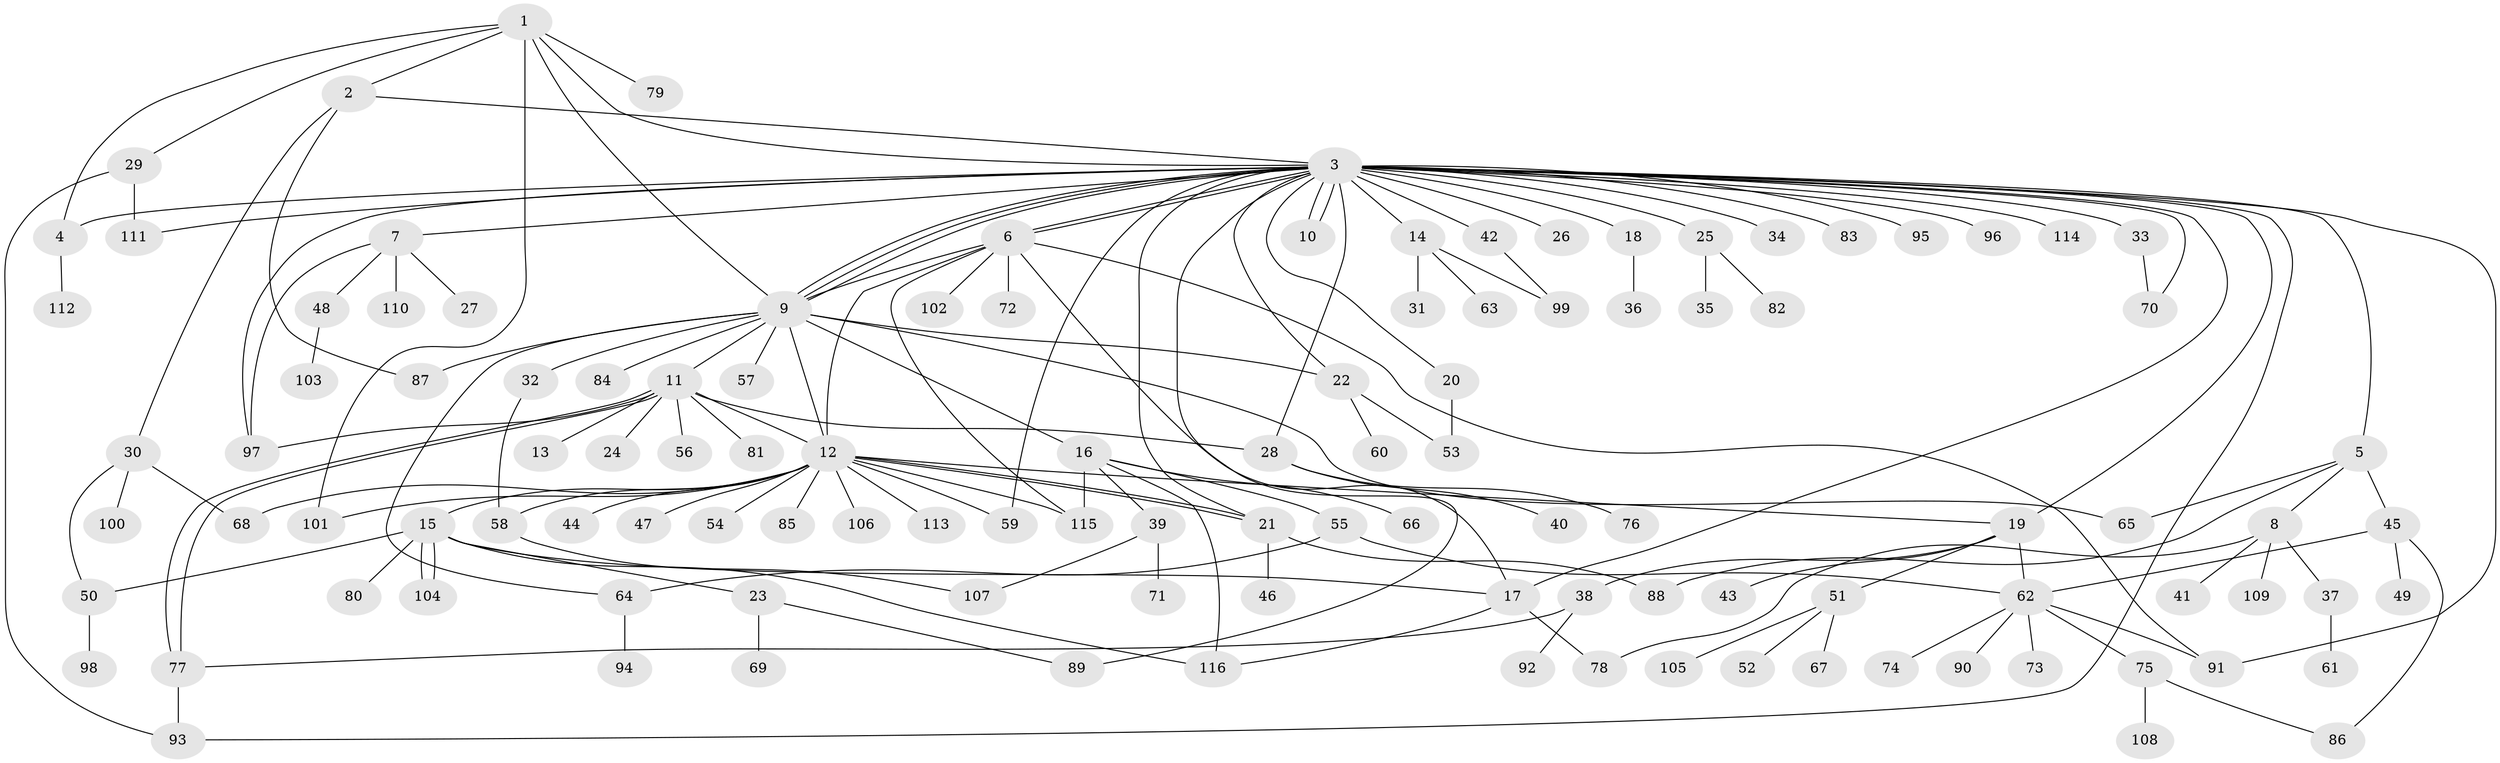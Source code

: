 // coarse degree distribution, {7: 0.011363636363636364, 4: 0.056818181818181816, 35: 0.011363636363636364, 2: 0.11363636363636363, 5: 0.06818181818181818, 8: 0.011363636363636364, 19: 0.022727272727272728, 10: 0.011363636363636364, 1: 0.5454545454545454, 3: 0.125, 6: 0.011363636363636364, 9: 0.011363636363636364}
// Generated by graph-tools (version 1.1) at 2025/23/03/03/25 07:23:51]
// undirected, 116 vertices, 164 edges
graph export_dot {
graph [start="1"]
  node [color=gray90,style=filled];
  1;
  2;
  3;
  4;
  5;
  6;
  7;
  8;
  9;
  10;
  11;
  12;
  13;
  14;
  15;
  16;
  17;
  18;
  19;
  20;
  21;
  22;
  23;
  24;
  25;
  26;
  27;
  28;
  29;
  30;
  31;
  32;
  33;
  34;
  35;
  36;
  37;
  38;
  39;
  40;
  41;
  42;
  43;
  44;
  45;
  46;
  47;
  48;
  49;
  50;
  51;
  52;
  53;
  54;
  55;
  56;
  57;
  58;
  59;
  60;
  61;
  62;
  63;
  64;
  65;
  66;
  67;
  68;
  69;
  70;
  71;
  72;
  73;
  74;
  75;
  76;
  77;
  78;
  79;
  80;
  81;
  82;
  83;
  84;
  85;
  86;
  87;
  88;
  89;
  90;
  91;
  92;
  93;
  94;
  95;
  96;
  97;
  98;
  99;
  100;
  101;
  102;
  103;
  104;
  105;
  106;
  107;
  108;
  109;
  110;
  111;
  112;
  113;
  114;
  115;
  116;
  1 -- 2;
  1 -- 3;
  1 -- 4;
  1 -- 9;
  1 -- 29;
  1 -- 79;
  1 -- 101;
  2 -- 3;
  2 -- 30;
  2 -- 87;
  3 -- 4;
  3 -- 5;
  3 -- 6;
  3 -- 6;
  3 -- 7;
  3 -- 9;
  3 -- 9;
  3 -- 9;
  3 -- 10;
  3 -- 10;
  3 -- 14;
  3 -- 17;
  3 -- 18;
  3 -- 19;
  3 -- 20;
  3 -- 21;
  3 -- 22;
  3 -- 25;
  3 -- 26;
  3 -- 28;
  3 -- 33;
  3 -- 34;
  3 -- 42;
  3 -- 59;
  3 -- 70;
  3 -- 83;
  3 -- 89;
  3 -- 91;
  3 -- 93;
  3 -- 95;
  3 -- 96;
  3 -- 97;
  3 -- 111;
  3 -- 114;
  4 -- 112;
  5 -- 8;
  5 -- 45;
  5 -- 65;
  5 -- 88;
  6 -- 9;
  6 -- 12;
  6 -- 17;
  6 -- 72;
  6 -- 91;
  6 -- 102;
  6 -- 115;
  7 -- 27;
  7 -- 48;
  7 -- 97;
  7 -- 110;
  8 -- 37;
  8 -- 41;
  8 -- 78;
  8 -- 109;
  9 -- 11;
  9 -- 12;
  9 -- 16;
  9 -- 22;
  9 -- 32;
  9 -- 57;
  9 -- 64;
  9 -- 65;
  9 -- 84;
  9 -- 87;
  11 -- 12;
  11 -- 13;
  11 -- 24;
  11 -- 28;
  11 -- 56;
  11 -- 77;
  11 -- 77;
  11 -- 81;
  11 -- 97;
  12 -- 15;
  12 -- 19;
  12 -- 21;
  12 -- 21;
  12 -- 44;
  12 -- 47;
  12 -- 54;
  12 -- 58;
  12 -- 59;
  12 -- 68;
  12 -- 85;
  12 -- 101;
  12 -- 106;
  12 -- 113;
  12 -- 115;
  14 -- 31;
  14 -- 63;
  14 -- 99;
  15 -- 17;
  15 -- 23;
  15 -- 50;
  15 -- 80;
  15 -- 104;
  15 -- 104;
  15 -- 116;
  16 -- 39;
  16 -- 55;
  16 -- 66;
  16 -- 115;
  16 -- 116;
  17 -- 78;
  17 -- 116;
  18 -- 36;
  19 -- 38;
  19 -- 43;
  19 -- 51;
  19 -- 62;
  20 -- 53;
  21 -- 46;
  21 -- 88;
  22 -- 53;
  22 -- 60;
  23 -- 69;
  23 -- 89;
  25 -- 35;
  25 -- 82;
  28 -- 40;
  28 -- 76;
  29 -- 93;
  29 -- 111;
  30 -- 50;
  30 -- 68;
  30 -- 100;
  32 -- 58;
  33 -- 70;
  37 -- 61;
  38 -- 77;
  38 -- 92;
  39 -- 71;
  39 -- 107;
  42 -- 99;
  45 -- 49;
  45 -- 62;
  45 -- 86;
  48 -- 103;
  50 -- 98;
  51 -- 52;
  51 -- 67;
  51 -- 105;
  55 -- 62;
  55 -- 64;
  58 -- 107;
  62 -- 73;
  62 -- 74;
  62 -- 75;
  62 -- 90;
  62 -- 91;
  64 -- 94;
  75 -- 86;
  75 -- 108;
  77 -- 93;
}
